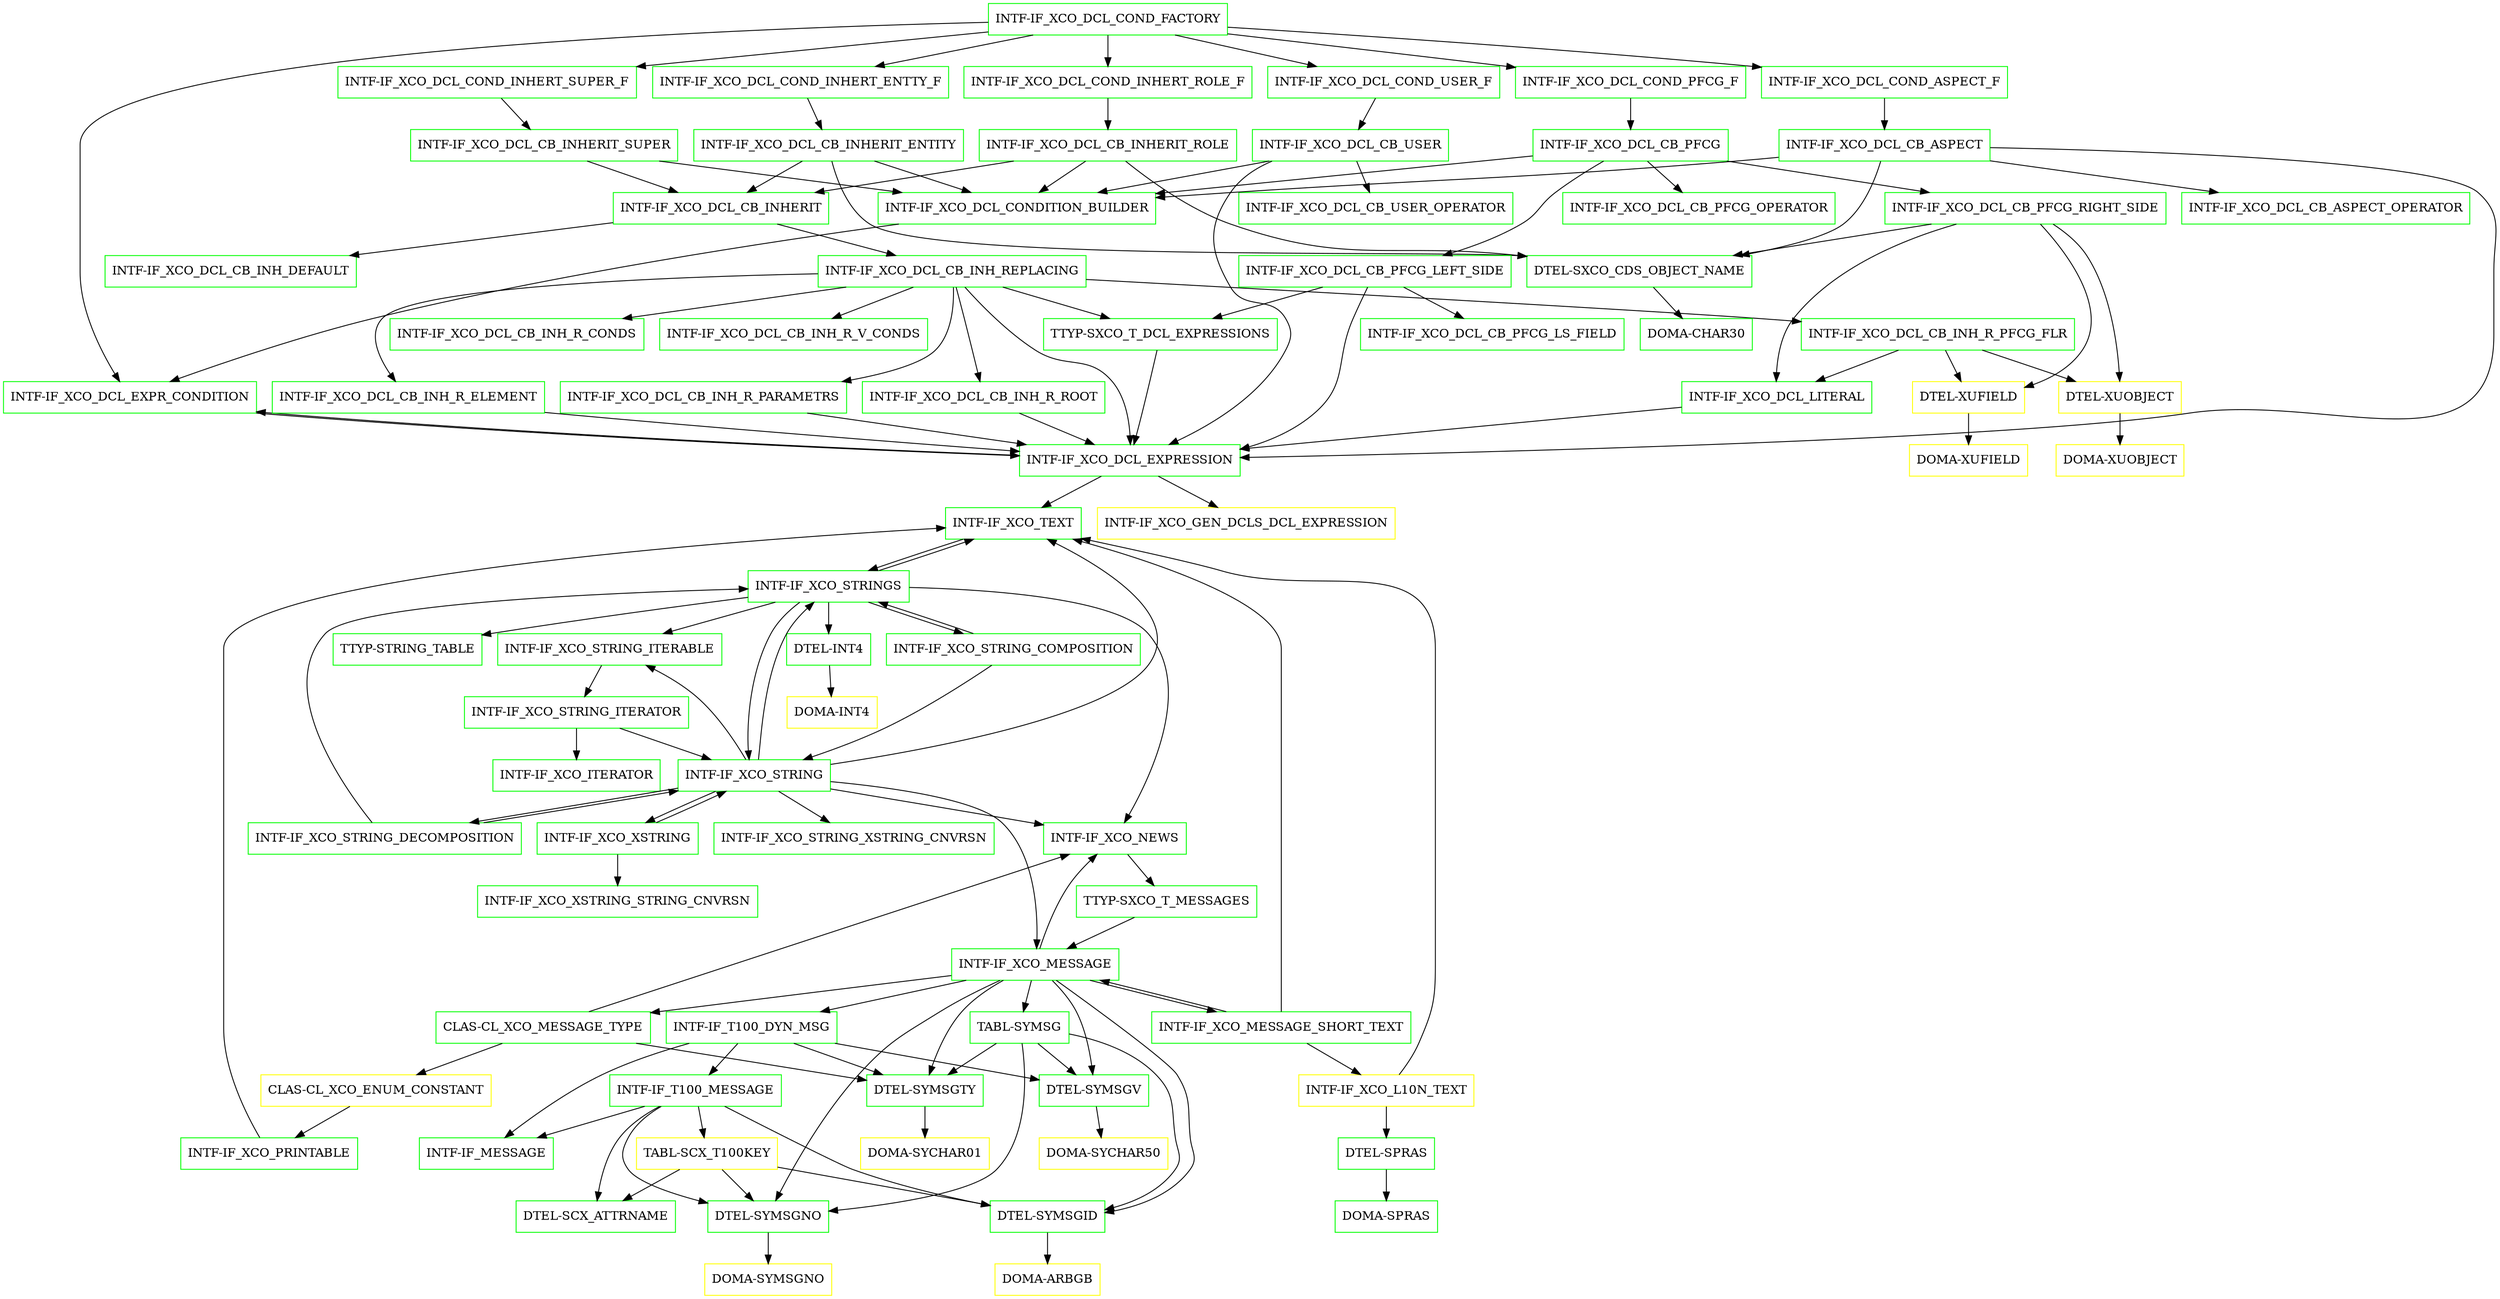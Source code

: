 digraph G {
  "INTF-IF_XCO_DCL_COND_FACTORY" [shape=box,color=green];
  "INTF-IF_XCO_DCL_EXPR_CONDITION" [shape=box,color=green,URL="./INTF_IF_XCO_DCL_EXPR_CONDITION.html"];
  "INTF-IF_XCO_DCL_EXPRESSION" [shape=box,color=green,URL="./INTF_IF_XCO_DCL_EXPRESSION.html"];
  "INTF-IF_XCO_TEXT" [shape=box,color=green,URL="./INTF_IF_XCO_TEXT.html"];
  "INTF-IF_XCO_STRINGS" [shape=box,color=green,URL="./INTF_IF_XCO_STRINGS.html"];
  "INTF-IF_XCO_STRING_ITERABLE" [shape=box,color=green,URL="./INTF_IF_XCO_STRING_ITERABLE.html"];
  "INTF-IF_XCO_STRING_ITERATOR" [shape=box,color=green,URL="./INTF_IF_XCO_STRING_ITERATOR.html"];
  "INTF-IF_XCO_ITERATOR" [shape=box,color=green,URL="./INTF_IF_XCO_ITERATOR.html"];
  "INTF-IF_XCO_STRING" [shape=box,color=green,URL="./INTF_IF_XCO_STRING.html"];
  "INTF-IF_XCO_NEWS" [shape=box,color=green,URL="./INTF_IF_XCO_NEWS.html"];
  "TTYP-SXCO_T_MESSAGES" [shape=box,color=green,URL="./TTYP_SXCO_T_MESSAGES.html"];
  "INTF-IF_XCO_MESSAGE" [shape=box,color=green,URL="./INTF_IF_XCO_MESSAGE.html"];
  "INTF-IF_T100_DYN_MSG" [shape=box,color=green,URL="./INTF_IF_T100_DYN_MSG.html"];
  "INTF-IF_T100_MESSAGE" [shape=box,color=green,URL="./INTF_IF_T100_MESSAGE.html"];
  "INTF-IF_MESSAGE" [shape=box,color=green,URL="./INTF_IF_MESSAGE.html"];
  "TABL-SCX_T100KEY" [shape=box,color=yellow,URL="./TABL_SCX_T100KEY.html"];
  "DTEL-SCX_ATTRNAME" [shape=box,color=green,URL="./DTEL_SCX_ATTRNAME.html"];
  "DTEL-SYMSGNO" [shape=box,color=green,URL="./DTEL_SYMSGNO.html"];
  "DOMA-SYMSGNO" [shape=box,color=yellow,URL="./DOMA_SYMSGNO.html"];
  "DTEL-SYMSGID" [shape=box,color=green,URL="./DTEL_SYMSGID.html"];
  "DOMA-ARBGB" [shape=box,color=yellow,URL="./DOMA_ARBGB.html"];
  "DTEL-SYMSGTY" [shape=box,color=green,URL="./DTEL_SYMSGTY.html"];
  "DOMA-SYCHAR01" [shape=box,color=yellow,URL="./DOMA_SYCHAR01.html"];
  "DTEL-SYMSGV" [shape=box,color=green,URL="./DTEL_SYMSGV.html"];
  "DOMA-SYCHAR50" [shape=box,color=yellow,URL="./DOMA_SYCHAR50.html"];
  "INTF-IF_XCO_MESSAGE_SHORT_TEXT" [shape=box,color=green,URL="./INTF_IF_XCO_MESSAGE_SHORT_TEXT.html"];
  "INTF-IF_XCO_L10N_TEXT" [shape=box,color=yellow,URL="./INTF_IF_XCO_L10N_TEXT.html"];
  "DTEL-SPRAS" [shape=box,color=green,URL="./DTEL_SPRAS.html"];
  "DOMA-SPRAS" [shape=box,color=green,URL="./DOMA_SPRAS.html"];
  "CLAS-CL_XCO_MESSAGE_TYPE" [shape=box,color=green,URL="./CLAS_CL_XCO_MESSAGE_TYPE.html"];
  "CLAS-CL_XCO_ENUM_CONSTANT" [shape=box,color=yellow,URL="./CLAS_CL_XCO_ENUM_CONSTANT.html"];
  "INTF-IF_XCO_PRINTABLE" [shape=box,color=green,URL="./INTF_IF_XCO_PRINTABLE.html"];
  "TABL-SYMSG" [shape=box,color=green,URL="./TABL_SYMSG.html"];
  "INTF-IF_XCO_XSTRING" [shape=box,color=green,URL="./INTF_IF_XCO_XSTRING.html"];
  "INTF-IF_XCO_XSTRING_STRING_CNVRSN" [shape=box,color=green,URL="./INTF_IF_XCO_XSTRING_STRING_CNVRSN.html"];
  "INTF-IF_XCO_STRING_XSTRING_CNVRSN" [shape=box,color=green,URL="./INTF_IF_XCO_STRING_XSTRING_CNVRSN.html"];
  "INTF-IF_XCO_STRING_DECOMPOSITION" [shape=box,color=green,URL="./INTF_IF_XCO_STRING_DECOMPOSITION.html"];
  "INTF-IF_XCO_STRING_COMPOSITION" [shape=box,color=green,URL="./INTF_IF_XCO_STRING_COMPOSITION.html"];
  "TTYP-STRING_TABLE" [shape=box,color=green,URL="./TTYP_STRING_TABLE.html"];
  "DTEL-INT4" [shape=box,color=green,URL="./DTEL_INT4.html"];
  "DOMA-INT4" [shape=box,color=yellow,URL="./DOMA_INT4.html"];
  "INTF-IF_XCO_GEN_DCLS_DCL_EXPRESSION" [shape=box,color=yellow,URL="./INTF_IF_XCO_GEN_DCLS_DCL_EXPRESSION.html"];
  "INTF-IF_XCO_DCL_COND_INHERT_SUPER_F" [shape=box,color=green,URL="./INTF_IF_XCO_DCL_COND_INHERT_SUPER_F.html"];
  "INTF-IF_XCO_DCL_CB_INHERIT_SUPER" [shape=box,color=green,URL="./INTF_IF_XCO_DCL_CB_INHERIT_SUPER.html"];
  "INTF-IF_XCO_DCL_CB_INHERIT" [shape=box,color=green,URL="./INTF_IF_XCO_DCL_CB_INHERIT.html"];
  "INTF-IF_XCO_DCL_CB_INH_REPLACING" [shape=box,color=green,URL="./INTF_IF_XCO_DCL_CB_INH_REPLACING.html"];
  "INTF-IF_XCO_DCL_CB_INH_R_ROOT" [shape=box,color=green,URL="./INTF_IF_XCO_DCL_CB_INH_R_ROOT.html"];
  "INTF-IF_XCO_DCL_CB_INH_R_PFCG_FLR" [shape=box,color=green,URL="./INTF_IF_XCO_DCL_CB_INH_R_PFCG_FLR.html"];
  "INTF-IF_XCO_DCL_LITERAL" [shape=box,color=green,URL="./INTF_IF_XCO_DCL_LITERAL.html"];
  "DTEL-XUFIELD" [shape=box,color=yellow,URL="./DTEL_XUFIELD.html"];
  "DOMA-XUFIELD" [shape=box,color=yellow,URL="./DOMA_XUFIELD.html"];
  "DTEL-XUOBJECT" [shape=box,color=yellow,URL="./DTEL_XUOBJECT.html"];
  "DOMA-XUOBJECT" [shape=box,color=yellow,URL="./DOMA_XUOBJECT.html"];
  "INTF-IF_XCO_DCL_CB_INH_R_CONDS" [shape=box,color=green,URL="./INTF_IF_XCO_DCL_CB_INH_R_CONDS.html"];
  "INTF-IF_XCO_DCL_CB_INH_R_ELEMENT" [shape=box,color=green,URL="./INTF_IF_XCO_DCL_CB_INH_R_ELEMENT.html"];
  "INTF-IF_XCO_DCL_CB_INH_R_PARAMETRS" [shape=box,color=green,URL="./INTF_IF_XCO_DCL_CB_INH_R_PARAMETRS.html"];
  "INTF-IF_XCO_DCL_CB_INH_R_V_CONDS" [shape=box,color=green,URL="./INTF_IF_XCO_DCL_CB_INH_R_V_CONDS.html"];
  "TTYP-SXCO_T_DCL_EXPRESSIONS" [shape=box,color=green,URL="./TTYP_SXCO_T_DCL_EXPRESSIONS.html"];
  "INTF-IF_XCO_DCL_CB_INH_DEFAULT" [shape=box,color=green,URL="./INTF_IF_XCO_DCL_CB_INH_DEFAULT.html"];
  "INTF-IF_XCO_DCL_CONDITION_BUILDER" [shape=box,color=green,URL="./INTF_IF_XCO_DCL_CONDITION_BUILDER.html"];
  "INTF-IF_XCO_DCL_COND_INHERT_ENTTY_F" [shape=box,color=green,URL="./INTF_IF_XCO_DCL_COND_INHERT_ENTTY_F.html"];
  "INTF-IF_XCO_DCL_CB_INHERIT_ENTITY" [shape=box,color=green,URL="./INTF_IF_XCO_DCL_CB_INHERIT_ENTITY.html"];
  "DTEL-SXCO_CDS_OBJECT_NAME" [shape=box,color=green,URL="./DTEL_SXCO_CDS_OBJECT_NAME.html"];
  "DOMA-CHAR30" [shape=box,color=green,URL="./DOMA_CHAR30.html"];
  "INTF-IF_XCO_DCL_COND_INHERT_ROLE_F" [shape=box,color=green,URL="./INTF_IF_XCO_DCL_COND_INHERT_ROLE_F.html"];
  "INTF-IF_XCO_DCL_CB_INHERIT_ROLE" [shape=box,color=green,URL="./INTF_IF_XCO_DCL_CB_INHERIT_ROLE.html"];
  "INTF-IF_XCO_DCL_COND_USER_F" [shape=box,color=green,URL="./INTF_IF_XCO_DCL_COND_USER_F.html"];
  "INTF-IF_XCO_DCL_CB_USER" [shape=box,color=green,URL="./INTF_IF_XCO_DCL_CB_USER.html"];
  "INTF-IF_XCO_DCL_CB_USER_OPERATOR" [shape=box,color=green,URL="./INTF_IF_XCO_DCL_CB_USER_OPERATOR.html"];
  "INTF-IF_XCO_DCL_COND_ASPECT_F" [shape=box,color=green,URL="./INTF_IF_XCO_DCL_COND_ASPECT_F.html"];
  "INTF-IF_XCO_DCL_CB_ASPECT" [shape=box,color=green,URL="./INTF_IF_XCO_DCL_CB_ASPECT.html"];
  "INTF-IF_XCO_DCL_CB_ASPECT_OPERATOR" [shape=box,color=green,URL="./INTF_IF_XCO_DCL_CB_ASPECT_OPERATOR.html"];
  "INTF-IF_XCO_DCL_COND_PFCG_F" [shape=box,color=green,URL="./INTF_IF_XCO_DCL_COND_PFCG_F.html"];
  "INTF-IF_XCO_DCL_CB_PFCG" [shape=box,color=green,URL="./INTF_IF_XCO_DCL_CB_PFCG.html"];
  "INTF-IF_XCO_DCL_CB_PFCG_RIGHT_SIDE" [shape=box,color=green,URL="./INTF_IF_XCO_DCL_CB_PFCG_RIGHT_SIDE.html"];
  "INTF-IF_XCO_DCL_CB_PFCG_OPERATOR" [shape=box,color=green,URL="./INTF_IF_XCO_DCL_CB_PFCG_OPERATOR.html"];
  "INTF-IF_XCO_DCL_CB_PFCG_LEFT_SIDE" [shape=box,color=green,URL="./INTF_IF_XCO_DCL_CB_PFCG_LEFT_SIDE.html"];
  "INTF-IF_XCO_DCL_CB_PFCG_LS_FIELD" [shape=box,color=green,URL="./INTF_IF_XCO_DCL_CB_PFCG_LS_FIELD.html"];
  "INTF-IF_XCO_DCL_COND_FACTORY" -> "INTF-IF_XCO_DCL_COND_PFCG_F";
  "INTF-IF_XCO_DCL_COND_FACTORY" -> "INTF-IF_XCO_DCL_COND_ASPECT_F";
  "INTF-IF_XCO_DCL_COND_FACTORY" -> "INTF-IF_XCO_DCL_COND_USER_F";
  "INTF-IF_XCO_DCL_COND_FACTORY" -> "INTF-IF_XCO_DCL_COND_INHERT_ROLE_F";
  "INTF-IF_XCO_DCL_COND_FACTORY" -> "INTF-IF_XCO_DCL_COND_INHERT_ENTTY_F";
  "INTF-IF_XCO_DCL_COND_FACTORY" -> "INTF-IF_XCO_DCL_COND_INHERT_SUPER_F";
  "INTF-IF_XCO_DCL_COND_FACTORY" -> "INTF-IF_XCO_DCL_EXPR_CONDITION";
  "INTF-IF_XCO_DCL_EXPR_CONDITION" -> "INTF-IF_XCO_DCL_EXPRESSION";
  "INTF-IF_XCO_DCL_EXPRESSION" -> "INTF-IF_XCO_DCL_EXPR_CONDITION";
  "INTF-IF_XCO_DCL_EXPRESSION" -> "INTF-IF_XCO_GEN_DCLS_DCL_EXPRESSION";
  "INTF-IF_XCO_DCL_EXPRESSION" -> "INTF-IF_XCO_TEXT";
  "INTF-IF_XCO_TEXT" -> "INTF-IF_XCO_STRINGS";
  "INTF-IF_XCO_STRINGS" -> "DTEL-INT4";
  "INTF-IF_XCO_STRINGS" -> "TTYP-STRING_TABLE";
  "INTF-IF_XCO_STRINGS" -> "INTF-IF_XCO_STRING";
  "INTF-IF_XCO_STRINGS" -> "INTF-IF_XCO_STRING_COMPOSITION";
  "INTF-IF_XCO_STRINGS" -> "INTF-IF_XCO_NEWS";
  "INTF-IF_XCO_STRINGS" -> "INTF-IF_XCO_TEXT";
  "INTF-IF_XCO_STRINGS" -> "INTF-IF_XCO_STRING_ITERABLE";
  "INTF-IF_XCO_STRING_ITERABLE" -> "INTF-IF_XCO_STRING_ITERATOR";
  "INTF-IF_XCO_STRING_ITERATOR" -> "INTF-IF_XCO_STRING";
  "INTF-IF_XCO_STRING_ITERATOR" -> "INTF-IF_XCO_ITERATOR";
  "INTF-IF_XCO_STRING" -> "INTF-IF_XCO_STRINGS";
  "INTF-IF_XCO_STRING" -> "INTF-IF_XCO_STRING_DECOMPOSITION";
  "INTF-IF_XCO_STRING" -> "INTF-IF_XCO_MESSAGE";
  "INTF-IF_XCO_STRING" -> "INTF-IF_XCO_STRING_XSTRING_CNVRSN";
  "INTF-IF_XCO_STRING" -> "INTF-IF_XCO_XSTRING";
  "INTF-IF_XCO_STRING" -> "INTF-IF_XCO_NEWS";
  "INTF-IF_XCO_STRING" -> "INTF-IF_XCO_TEXT";
  "INTF-IF_XCO_STRING" -> "INTF-IF_XCO_STRING_ITERABLE";
  "INTF-IF_XCO_NEWS" -> "TTYP-SXCO_T_MESSAGES";
  "TTYP-SXCO_T_MESSAGES" -> "INTF-IF_XCO_MESSAGE";
  "INTF-IF_XCO_MESSAGE" -> "TABL-SYMSG";
  "INTF-IF_XCO_MESSAGE" -> "DTEL-SYMSGTY";
  "INTF-IF_XCO_MESSAGE" -> "DTEL-SYMSGID";
  "INTF-IF_XCO_MESSAGE" -> "DTEL-SYMSGNO";
  "INTF-IF_XCO_MESSAGE" -> "DTEL-SYMSGV";
  "INTF-IF_XCO_MESSAGE" -> "CLAS-CL_XCO_MESSAGE_TYPE";
  "INTF-IF_XCO_MESSAGE" -> "INTF-IF_XCO_MESSAGE_SHORT_TEXT";
  "INTF-IF_XCO_MESSAGE" -> "INTF-IF_T100_DYN_MSG";
  "INTF-IF_XCO_MESSAGE" -> "INTF-IF_XCO_NEWS";
  "INTF-IF_T100_DYN_MSG" -> "DTEL-SYMSGV";
  "INTF-IF_T100_DYN_MSG" -> "DTEL-SYMSGTY";
  "INTF-IF_T100_DYN_MSG" -> "INTF-IF_MESSAGE";
  "INTF-IF_T100_DYN_MSG" -> "INTF-IF_T100_MESSAGE";
  "INTF-IF_T100_MESSAGE" -> "DTEL-SYMSGID";
  "INTF-IF_T100_MESSAGE" -> "DTEL-SYMSGNO";
  "INTF-IF_T100_MESSAGE" -> "DTEL-SCX_ATTRNAME";
  "INTF-IF_T100_MESSAGE" -> "TABL-SCX_T100KEY";
  "INTF-IF_T100_MESSAGE" -> "INTF-IF_MESSAGE";
  "TABL-SCX_T100KEY" -> "DTEL-SYMSGID";
  "TABL-SCX_T100KEY" -> "DTEL-SYMSGNO";
  "TABL-SCX_T100KEY" -> "DTEL-SCX_ATTRNAME";
  "DTEL-SYMSGNO" -> "DOMA-SYMSGNO";
  "DTEL-SYMSGID" -> "DOMA-ARBGB";
  "DTEL-SYMSGTY" -> "DOMA-SYCHAR01";
  "DTEL-SYMSGV" -> "DOMA-SYCHAR50";
  "INTF-IF_XCO_MESSAGE_SHORT_TEXT" -> "INTF-IF_XCO_MESSAGE";
  "INTF-IF_XCO_MESSAGE_SHORT_TEXT" -> "INTF-IF_XCO_TEXT";
  "INTF-IF_XCO_MESSAGE_SHORT_TEXT" -> "INTF-IF_XCO_L10N_TEXT";
  "INTF-IF_XCO_L10N_TEXT" -> "DTEL-SPRAS";
  "INTF-IF_XCO_L10N_TEXT" -> "INTF-IF_XCO_TEXT";
  "DTEL-SPRAS" -> "DOMA-SPRAS";
  "CLAS-CL_XCO_MESSAGE_TYPE" -> "DTEL-SYMSGTY";
  "CLAS-CL_XCO_MESSAGE_TYPE" -> "CLAS-CL_XCO_ENUM_CONSTANT";
  "CLAS-CL_XCO_MESSAGE_TYPE" -> "INTF-IF_XCO_NEWS";
  "CLAS-CL_XCO_ENUM_CONSTANT" -> "INTF-IF_XCO_PRINTABLE";
  "INTF-IF_XCO_PRINTABLE" -> "INTF-IF_XCO_TEXT";
  "TABL-SYMSG" -> "DTEL-SYMSGTY";
  "TABL-SYMSG" -> "DTEL-SYMSGID";
  "TABL-SYMSG" -> "DTEL-SYMSGNO";
  "TABL-SYMSG" -> "DTEL-SYMSGV";
  "INTF-IF_XCO_XSTRING" -> "INTF-IF_XCO_XSTRING_STRING_CNVRSN";
  "INTF-IF_XCO_XSTRING" -> "INTF-IF_XCO_STRING";
  "INTF-IF_XCO_STRING_DECOMPOSITION" -> "INTF-IF_XCO_STRING";
  "INTF-IF_XCO_STRING_DECOMPOSITION" -> "INTF-IF_XCO_STRINGS";
  "INTF-IF_XCO_STRING_COMPOSITION" -> "INTF-IF_XCO_STRINGS";
  "INTF-IF_XCO_STRING_COMPOSITION" -> "INTF-IF_XCO_STRING";
  "DTEL-INT4" -> "DOMA-INT4";
  "INTF-IF_XCO_DCL_COND_INHERT_SUPER_F" -> "INTF-IF_XCO_DCL_CB_INHERIT_SUPER";
  "INTF-IF_XCO_DCL_CB_INHERIT_SUPER" -> "INTF-IF_XCO_DCL_CONDITION_BUILDER";
  "INTF-IF_XCO_DCL_CB_INHERIT_SUPER" -> "INTF-IF_XCO_DCL_CB_INHERIT";
  "INTF-IF_XCO_DCL_CB_INHERIT" -> "INTF-IF_XCO_DCL_CB_INH_DEFAULT";
  "INTF-IF_XCO_DCL_CB_INHERIT" -> "INTF-IF_XCO_DCL_CB_INH_REPLACING";
  "INTF-IF_XCO_DCL_CB_INH_REPLACING" -> "TTYP-SXCO_T_DCL_EXPRESSIONS";
  "INTF-IF_XCO_DCL_CB_INH_REPLACING" -> "INTF-IF_XCO_DCL_CB_INH_R_V_CONDS";
  "INTF-IF_XCO_DCL_CB_INH_REPLACING" -> "INTF-IF_XCO_DCL_CB_INH_R_PARAMETRS";
  "INTF-IF_XCO_DCL_CB_INH_REPLACING" -> "INTF-IF_XCO_DCL_EXPRESSION";
  "INTF-IF_XCO_DCL_CB_INH_REPLACING" -> "INTF-IF_XCO_DCL_CB_INH_R_ELEMENT";
  "INTF-IF_XCO_DCL_CB_INH_REPLACING" -> "INTF-IF_XCO_DCL_CB_INH_R_CONDS";
  "INTF-IF_XCO_DCL_CB_INH_REPLACING" -> "INTF-IF_XCO_DCL_CB_INH_R_PFCG_FLR";
  "INTF-IF_XCO_DCL_CB_INH_REPLACING" -> "INTF-IF_XCO_DCL_CB_INH_R_ROOT";
  "INTF-IF_XCO_DCL_CB_INH_R_ROOT" -> "INTF-IF_XCO_DCL_EXPRESSION";
  "INTF-IF_XCO_DCL_CB_INH_R_PFCG_FLR" -> "DTEL-XUOBJECT";
  "INTF-IF_XCO_DCL_CB_INH_R_PFCG_FLR" -> "DTEL-XUFIELD";
  "INTF-IF_XCO_DCL_CB_INH_R_PFCG_FLR" -> "INTF-IF_XCO_DCL_LITERAL";
  "INTF-IF_XCO_DCL_LITERAL" -> "INTF-IF_XCO_DCL_EXPRESSION";
  "DTEL-XUFIELD" -> "DOMA-XUFIELD";
  "DTEL-XUOBJECT" -> "DOMA-XUOBJECT";
  "INTF-IF_XCO_DCL_CB_INH_R_ELEMENT" -> "INTF-IF_XCO_DCL_EXPRESSION";
  "INTF-IF_XCO_DCL_CB_INH_R_PARAMETRS" -> "INTF-IF_XCO_DCL_EXPRESSION";
  "TTYP-SXCO_T_DCL_EXPRESSIONS" -> "INTF-IF_XCO_DCL_EXPRESSION";
  "INTF-IF_XCO_DCL_CONDITION_BUILDER" -> "INTF-IF_XCO_DCL_EXPR_CONDITION";
  "INTF-IF_XCO_DCL_COND_INHERT_ENTTY_F" -> "INTF-IF_XCO_DCL_CB_INHERIT_ENTITY";
  "INTF-IF_XCO_DCL_CB_INHERIT_ENTITY" -> "DTEL-SXCO_CDS_OBJECT_NAME";
  "INTF-IF_XCO_DCL_CB_INHERIT_ENTITY" -> "INTF-IF_XCO_DCL_CONDITION_BUILDER";
  "INTF-IF_XCO_DCL_CB_INHERIT_ENTITY" -> "INTF-IF_XCO_DCL_CB_INHERIT";
  "DTEL-SXCO_CDS_OBJECT_NAME" -> "DOMA-CHAR30";
  "INTF-IF_XCO_DCL_COND_INHERT_ROLE_F" -> "INTF-IF_XCO_DCL_CB_INHERIT_ROLE";
  "INTF-IF_XCO_DCL_CB_INHERIT_ROLE" -> "DTEL-SXCO_CDS_OBJECT_NAME";
  "INTF-IF_XCO_DCL_CB_INHERIT_ROLE" -> "INTF-IF_XCO_DCL_CONDITION_BUILDER";
  "INTF-IF_XCO_DCL_CB_INHERIT_ROLE" -> "INTF-IF_XCO_DCL_CB_INHERIT";
  "INTF-IF_XCO_DCL_COND_USER_F" -> "INTF-IF_XCO_DCL_CB_USER";
  "INTF-IF_XCO_DCL_CB_USER" -> "INTF-IF_XCO_DCL_CB_USER_OPERATOR";
  "INTF-IF_XCO_DCL_CB_USER" -> "INTF-IF_XCO_DCL_CONDITION_BUILDER";
  "INTF-IF_XCO_DCL_CB_USER" -> "INTF-IF_XCO_DCL_EXPRESSION";
  "INTF-IF_XCO_DCL_COND_ASPECT_F" -> "INTF-IF_XCO_DCL_CB_ASPECT";
  "INTF-IF_XCO_DCL_CB_ASPECT" -> "DTEL-SXCO_CDS_OBJECT_NAME";
  "INTF-IF_XCO_DCL_CB_ASPECT" -> "INTF-IF_XCO_DCL_CB_ASPECT_OPERATOR";
  "INTF-IF_XCO_DCL_CB_ASPECT" -> "INTF-IF_XCO_DCL_CONDITION_BUILDER";
  "INTF-IF_XCO_DCL_CB_ASPECT" -> "INTF-IF_XCO_DCL_EXPRESSION";
  "INTF-IF_XCO_DCL_COND_PFCG_F" -> "INTF-IF_XCO_DCL_CB_PFCG";
  "INTF-IF_XCO_DCL_CB_PFCG" -> "INTF-IF_XCO_DCL_CB_PFCG_LEFT_SIDE";
  "INTF-IF_XCO_DCL_CB_PFCG" -> "INTF-IF_XCO_DCL_CB_PFCG_OPERATOR";
  "INTF-IF_XCO_DCL_CB_PFCG" -> "INTF-IF_XCO_DCL_CB_PFCG_RIGHT_SIDE";
  "INTF-IF_XCO_DCL_CB_PFCG" -> "INTF-IF_XCO_DCL_CONDITION_BUILDER";
  "INTF-IF_XCO_DCL_CB_PFCG_RIGHT_SIDE" -> "DTEL-XUOBJECT";
  "INTF-IF_XCO_DCL_CB_PFCG_RIGHT_SIDE" -> "DTEL-XUFIELD";
  "INTF-IF_XCO_DCL_CB_PFCG_RIGHT_SIDE" -> "DTEL-SXCO_CDS_OBJECT_NAME";
  "INTF-IF_XCO_DCL_CB_PFCG_RIGHT_SIDE" -> "INTF-IF_XCO_DCL_LITERAL";
  "INTF-IF_XCO_DCL_CB_PFCG_LEFT_SIDE" -> "TTYP-SXCO_T_DCL_EXPRESSIONS";
  "INTF-IF_XCO_DCL_CB_PFCG_LEFT_SIDE" -> "INTF-IF_XCO_DCL_EXPRESSION";
  "INTF-IF_XCO_DCL_CB_PFCG_LEFT_SIDE" -> "INTF-IF_XCO_DCL_CB_PFCG_LS_FIELD";
}
